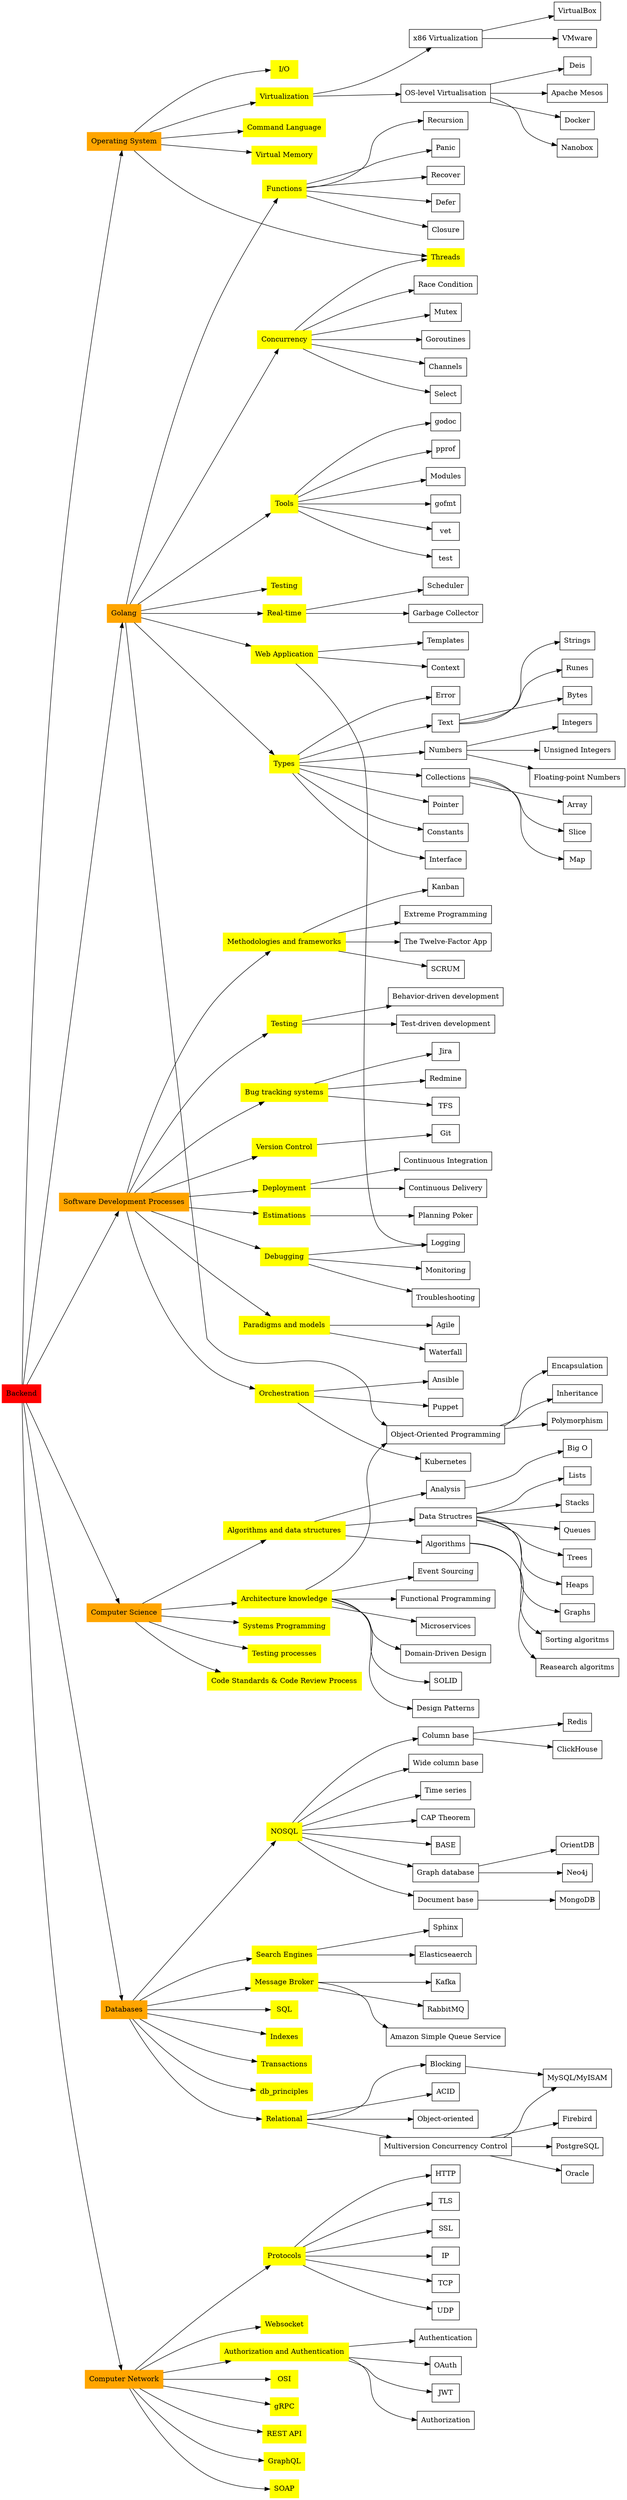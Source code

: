 // This roadmap is written in DOT language

digraph backend {
    rankdir="LR";
    node [shape=box];

    backend [label="Backend", color="red", style="filled"];
    backend -> {
        node [color="orange", style="filled"];

        cs          [label="Computer Science"];
        go          [label="Golang"];
        db          [label="Databases"];
        networks    [label="Computer Network"];
        os          [label="Operating System"];
        development [label="Software Development Processes"];
    }

    // Computer Science
    subgraph cs {
        cs -> {
            node [color="yellow", style="filled"];

            cs_architecture [label="Architecture knowledge"];
            cs_code         [label="Code Standards & Code Review Process"];
            cs_algorithms   [label="Algorithms and data structures"];
            cs_systems      [label="Systems Programming"];
            cs_testing      [label="Testing processes"];
        }

        cs_algorithms -> {
            cs_algorithms_analysis   [label="Analysis"];
            cs_algorithms_structures [label="Data Structres"];
            cs_algorithms_algorithms [label="Algorithms"];
        }

        cs_algorithms_analysis -> {
            cs_algorithms_analysis_bigo [label="Big O"];
        }

        cs_algorithms_structures -> {
            cs_algorithms_structures_lists  [label="Lists"];
            cs_algorithms_structures_stacks [label="Stacks"];
            cs_algorithms_structures_queues [label="Queues"];
            cs_algorithms_structures_trees  [label="Trees"];
            cs_algorithms_structures_heaps  [label="Heaps"];
            cs_algorithms_structures_graphs [label="Graphs"];
        }

        cs_algorithms_algorithms -> {
            cs_algorithms_structures_sorting  [label="Sorting algoritms"];
            cs_algorithms_structures_research [label="Reasearch algoritms"];
        }

        cs_architecture -> {
            cs_architecture_microservices [label="Microservices"];
            cs_architecture_ddd           [label="Domain-Driven Design"];
            cs_architecture_solid         [label="SOLID"];
            cs_architecture_patterns      [label="Design Patterns"];
            cs_architecture_event         [label="Event Sourcing"];
            cs_architecture_oop           [label="Object-Oriented Programming"];
            cs_architecture_func          [label="Functional Programming"];
        }

        cs_architecture_oop -> {
            cs_architecture_oop_encapsulation [label="Encapsulation"];
            cs_architecture_oop_inheritance   [label="Inheritance"];
            cs_architecture_oop_polymorphism  [label="Polymorphism"];
        }
    }

    // Software Development Processes
    subgraph development {
        development -> {
            node [color="yellow", style="filled"];

            development_paradigms     [label="Paradigms and models"];
            development_methodologies [label="Methodologies and frameworks"];
            development_testing       [label="Testing"];
            development_trackers      [label="Bug tracking systems"];
            development_version       [label="Version Control"];
            development_deployment    [label="Deployment"];
            development_estimation    [label="Estimations"];
            development_debugging     [label="Debugging"];
            development_orchestration [label="Orchestration"];
        }
    }

    development_orchestration -> {
        development_orchestration_ansible [label="Ansible"];
        development_orchestration_puppet  [label="Puppet"];
        development_orchestration_k8s     [label="Kubernetes"];
    }

    development_debugging -> {
        development_debugging_troubleshooting [label="Troubleshooting"];
        development_debugging_logging         [label="Logging"];
        development_debugging_monitoring      [label="Monitoring"];
    }

    development_testing -> {
        development_testing_tdd [label="Test-driven development"];
        development_testing_bdd [label="Behavior-driven development"];
    }

    development_trackers -> {
        development_trackers_jira    [label="Jira"]
        development_trackers_redmine [label="Redmine"]
        development_trackers_tfs     [label="TFS"]
    }

    development_version -> {
        development_version_git [label="Git"]
    }

    development_deployment -> {
        development_deployment_ci [label="Continuous Integration"];
        development_deployment_cd [label="Continuous Delivery"];
    }

    development_paradigms -> {
        management_paradigms_agile     [label="Agile", URL="https://agilemanifesto.org"];
        management_paradigms_waterfall [label="Waterfall"];
    }

    development_methodologies -> {
        development_methodologies_scrum     [label="SCRUM"];
        development_methodologies_kanban    [label="Kanban"];
        development_methodologies_xp        [label="Extreme Programming"];
        development_methodologies_12factors [label="The Twelve-Factor App", URL="https://12factor.net"];
    }

    development_estimation -> {
        management_estimation_poker [label="Planning Poker"];
    }

    // Operating System
    subgraph os {
        os -> {
            node [color="yellow", style="filled"];

            os_virtual_memory [label="Virtual Memory"];
            os_threads        [label="Threads"];
            os_io             [label="I/O"];
            os_virtualization [label="Virtualization"]
            os_shell          [label="Command Language"]
        }

        os_virtualization -> {
            os_virtualization_level [label="OS-level Virtualisation"]
            os_virtualization_x86   [label="x86 Virtualization"]
        }

        os_virtualization_level -> {
            os_virtualization_level_docker  [label="Docker"];
            os_virtualization_level_nanobox [label="Nanobox"];
            os_virtualization_level_deis    [label="Deis"];
            os_virtualization_level_mesos   [label="Apache Mesos"];
        }

        os_virtualization_x86 -> {
            os_virtualization_x86_virtualbox [label="VirtualBox"];
            os_virtualization_x86_vmware     [label="VMware"];
        }
    }

    // Golang
    subgraph go {
        go -> {
            node [color="yellow", style="filled"];

            go_types       [label="Types"];
            go_function    [label="Functions"];
            go_concurrency [label="Concurrency"];
            go_tools       [label="Tools", URL="https://golang.org/cmd/"];
            go_testing     [label="Testing"];
            go_realtime    [label="Real-time"];
            go_app         [label="Web Application"];
            cs_architecture_oop;
        };

        go_types -> {
            go_types_text        [label="Text"];
            go_types_numbers     [label="Numbers"];
            go_types_collections [label="Collections"];
            go_types_pointer     [label="Pointer"];
            go_types_constant    [label="Constants"];
            go_types_interface   [label="Interface"];
            go_types_error       [label="Error"];
        };

        go_types_text -> {
            go_types_text_strings [label="Strings"];
            go_types_text_runes   [label="Runes"];
            go_types_text_bytes   [label="Bytes"];
        };

        go_types_numbers -> {
            go_types_numbers_int   [label="Integers"];
            go_types_numbers_uint  [label="Unsigned Integers"];
            go_types_numbers_float [label="Floating-point Numbers"];
        };

        go_types_collections -> {
            go_types_collections_array [label="Array"];
            go_types_collections_slice [label="Slice", URL="https://blog.golang.org/go-slices-usage-and-internals"];
            go_types_collections_map   [label="Map", URL="https://blog.golang.org/go-maps-in-action"];
        };

        go_function -> {
            go_function_closure   [label="Closure"];
            go_function_recursion [label="Recursion"];
            go_function_panic     [label="Panic"];
            go_function_recover   [label="Recover"];
            go_function_defer     [label="Defer"];
        }

        go_concurrency -> {
            go_concurrency_goroutine [label="Goroutines"];
            go_concurrency_channels  [label="Channels"];
            go_concurrency_select    [label="Select"];
            go_concurrency_race      [label="Race Condition"];
            go_concurrency_mutex     [label="Mutex"];
            os_threads;
        }

        go_tools -> {
            go_tool_fmt     [label="gofmt", URL="https://golang.org/cmd/gofmt/"];
            go_tool_vet     [label="vet", URL="https://golang.org/cmd/vet/"];
            go_tool_test    [label="test"];
            go_tool_doc     [label="godoc"];
            go_tool_pprof   [label="pprof", URL="https://blog.golang.org/profiling-go-programs"];
            go_tool_modules [label="Modules", URL="https://github.com/golang/go/wiki/Modules"];
        }

        go_realtime -> {
            go_realtime_gc        [label="Garbage Collector"];
            go_realtime_scheduler [label="Scheduler"];
        }

        go_app -> {
            go_app_context   [label="Context"];
            go_app_templates [label="Templates"];
            development_debugging_logging;
        }
    }

    // Databases
    subgraph db {
        db -> {
            node [color="yellow", style="filled"];

            db_sql            [label="SQL"];
            db_indexes        [label="Indexes"];
            db_transactions   [label="Transactions"];
            db_principles
            
            db_relational     [label="Relational"];
            db_nosql          [label="NOSQL", URL="https://martinfowler.com/nosql.html"];
            db_search         [label="Search Engines"];
            db_message_broker [label="Message Broker"];
        }

        db_message_broker -> {
            db_message_broker_kafka  [label="Kafka"];
            db_message_broker_rabbit [label="RabbitMQ"];
            db_message_broker_awssqs [label="Amazon Simple Queue Service"];
        }
 
        db_relational -> {
            db_relational_mvcc     [label="Multiversion Concurrency Control"];
            db_relational_blocking [label="Blocking"];
            db_relational_acid     [label="ACID"];
            db_relational_OO       [label="Object-oriented"];
        }

        db_relational_mvcc -> {
            db_relational_firebird [label="Firebird"];
            db_relational_postgres [label="PostgreSQL"];
            db_relational_oracle   [label="Oracle"];
            db_relational_mysql    [label="MySQL/InnoDB"];
        }

        db_relational_blocking -> {
            db_relational_mysql [label="MySQL/MyISAM"];
        }

        db_nosql -> {
           db_nosql_cap         [label="CAP Theorem"];
           db_nosql_base        [label="BASE"];
           db_nosql_graph       [label="Graph database"];
           db_nosql_doc         [label="Document base"];
           db_nosql_colbase     [label="Column base"];
           db_nosql_colwidebase [label="Wide column base"];
           db_nosql_time        [label="Time series"];          
        }

        db_nosql_graph -> {            
            db_nosql_orient [label="OrientDB"];            
            db_nosql_neo4j  [label="Neo4j"];  
        }
        
        db_nosql_doc -> {            
            db_nosql_mongo [label="MongoDB"];            
        }

        db_nosql_colbase -> {
            db_nosql_redis      [label="Redis"];
            db_nosql_clickhouse [label="ClickHouse"];
        }    

        db_search -> {
            db_search_elasticseaerch [label="Elasticseaerch"];
            db_search_sphinx         [label="Sphinx"];
        }
    }

    // Computer network
    subgraph networks {
        networks -> {
            node [color="yellow", style="filled"];

            networks_osi       [label="OSI"];
            networks_grpc      [label="gRPC"];
            networks_restapi   [label="REST API"];
            networks_graphql   [label="GraphQL"];
            networks_soap      [label="SOAP"];
            networks_protocols [label="Protocols"];
            networks_websocket [label="Websocket"];
            networks_auth      [label="Authorization and Authentication"];
        }

        networks_protocols -> {
            networks_protocols_IP   [label="IP"];
            networks_protocols_TCP  [label="TCP"];
            networks_protocols_UDP  [label="UDP"];
            networks_protocols_HTTP [label="HTTP"];
            networks_protocols_TLS  [label="TLS"];
            networks_protocols_SSL  [label="SSL"];
        }

        networks_auth -> {
            networks_auth_authorization  [label="Authorization"];
            networks_auth_authentication [label="Authentication"];
            networks_auth_oauth          [label="OAuth"];
            networks_auth_jwt            [label="JWT"];
        }
    }
}
